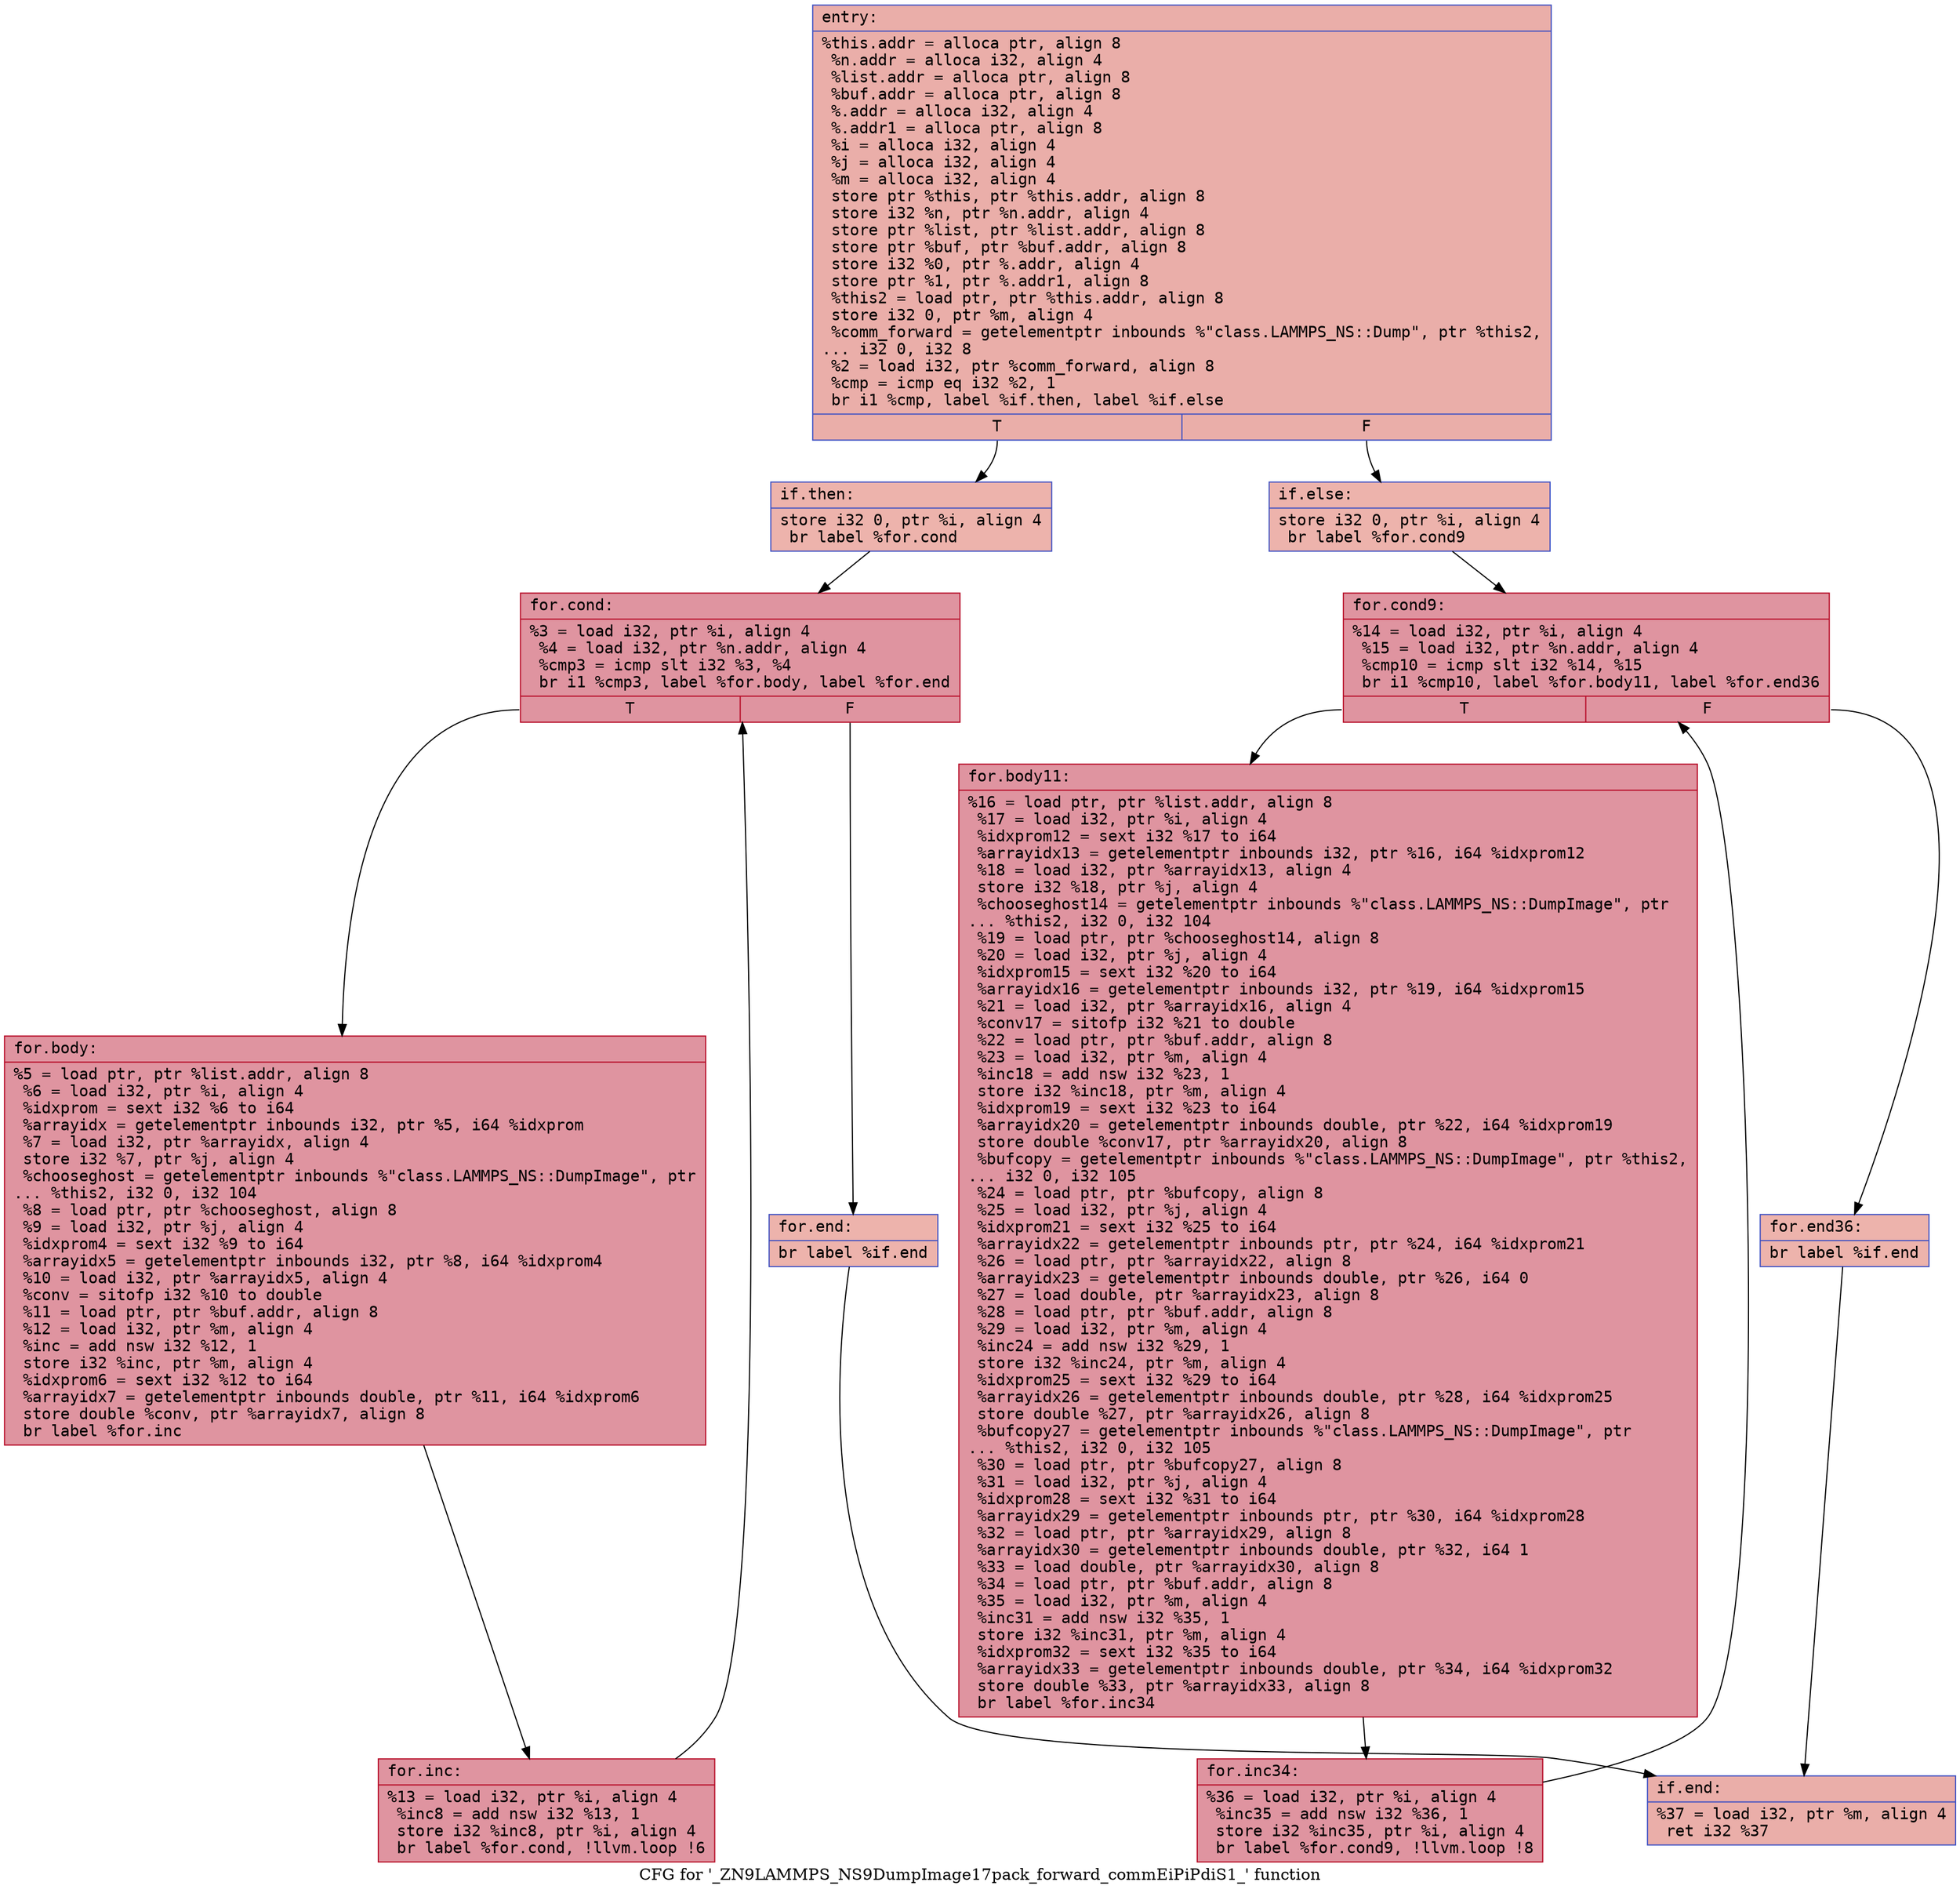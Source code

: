 digraph "CFG for '_ZN9LAMMPS_NS9DumpImage17pack_forward_commEiPiPdiS1_' function" {
	label="CFG for '_ZN9LAMMPS_NS9DumpImage17pack_forward_commEiPiPdiS1_' function";

	Node0x5570b9bf2f60 [shape=record,color="#3d50c3ff", style=filled, fillcolor="#d0473d70" fontname="Courier",label="{entry:\l|  %this.addr = alloca ptr, align 8\l  %n.addr = alloca i32, align 4\l  %list.addr = alloca ptr, align 8\l  %buf.addr = alloca ptr, align 8\l  %.addr = alloca i32, align 4\l  %.addr1 = alloca ptr, align 8\l  %i = alloca i32, align 4\l  %j = alloca i32, align 4\l  %m = alloca i32, align 4\l  store ptr %this, ptr %this.addr, align 8\l  store i32 %n, ptr %n.addr, align 4\l  store ptr %list, ptr %list.addr, align 8\l  store ptr %buf, ptr %buf.addr, align 8\l  store i32 %0, ptr %.addr, align 4\l  store ptr %1, ptr %.addr1, align 8\l  %this2 = load ptr, ptr %this.addr, align 8\l  store i32 0, ptr %m, align 4\l  %comm_forward = getelementptr inbounds %\"class.LAMMPS_NS::Dump\", ptr %this2,\l... i32 0, i32 8\l  %2 = load i32, ptr %comm_forward, align 8\l  %cmp = icmp eq i32 %2, 1\l  br i1 %cmp, label %if.then, label %if.else\l|{<s0>T|<s1>F}}"];
	Node0x5570b9bf2f60:s0 -> Node0x5570b9bf3f50[tooltip="entry -> if.then\nProbability 50.00%" ];
	Node0x5570b9bf2f60:s1 -> Node0x5570b9bf3fc0[tooltip="entry -> if.else\nProbability 50.00%" ];
	Node0x5570b9bf3f50 [shape=record,color="#3d50c3ff", style=filled, fillcolor="#d6524470" fontname="Courier",label="{if.then:\l|  store i32 0, ptr %i, align 4\l  br label %for.cond\l}"];
	Node0x5570b9bf3f50 -> Node0x5570b9bf4180[tooltip="if.then -> for.cond\nProbability 100.00%" ];
	Node0x5570b9bf4180 [shape=record,color="#b70d28ff", style=filled, fillcolor="#b70d2870" fontname="Courier",label="{for.cond:\l|  %3 = load i32, ptr %i, align 4\l  %4 = load i32, ptr %n.addr, align 4\l  %cmp3 = icmp slt i32 %3, %4\l  br i1 %cmp3, label %for.body, label %for.end\l|{<s0>T|<s1>F}}"];
	Node0x5570b9bf4180:s0 -> Node0x5570b9bf4420[tooltip="for.cond -> for.body\nProbability 96.88%" ];
	Node0x5570b9bf4180:s1 -> Node0x5570b9bf44a0[tooltip="for.cond -> for.end\nProbability 3.12%" ];
	Node0x5570b9bf4420 [shape=record,color="#b70d28ff", style=filled, fillcolor="#b70d2870" fontname="Courier",label="{for.body:\l|  %5 = load ptr, ptr %list.addr, align 8\l  %6 = load i32, ptr %i, align 4\l  %idxprom = sext i32 %6 to i64\l  %arrayidx = getelementptr inbounds i32, ptr %5, i64 %idxprom\l  %7 = load i32, ptr %arrayidx, align 4\l  store i32 %7, ptr %j, align 4\l  %chooseghost = getelementptr inbounds %\"class.LAMMPS_NS::DumpImage\", ptr\l... %this2, i32 0, i32 104\l  %8 = load ptr, ptr %chooseghost, align 8\l  %9 = load i32, ptr %j, align 4\l  %idxprom4 = sext i32 %9 to i64\l  %arrayidx5 = getelementptr inbounds i32, ptr %8, i64 %idxprom4\l  %10 = load i32, ptr %arrayidx5, align 4\l  %conv = sitofp i32 %10 to double\l  %11 = load ptr, ptr %buf.addr, align 8\l  %12 = load i32, ptr %m, align 4\l  %inc = add nsw i32 %12, 1\l  store i32 %inc, ptr %m, align 4\l  %idxprom6 = sext i32 %12 to i64\l  %arrayidx7 = getelementptr inbounds double, ptr %11, i64 %idxprom6\l  store double %conv, ptr %arrayidx7, align 8\l  br label %for.inc\l}"];
	Node0x5570b9bf4420 -> Node0x5570b9bf5390[tooltip="for.body -> for.inc\nProbability 100.00%" ];
	Node0x5570b9bf5390 [shape=record,color="#b70d28ff", style=filled, fillcolor="#b70d2870" fontname="Courier",label="{for.inc:\l|  %13 = load i32, ptr %i, align 4\l  %inc8 = add nsw i32 %13, 1\l  store i32 %inc8, ptr %i, align 4\l  br label %for.cond, !llvm.loop !6\l}"];
	Node0x5570b9bf5390 -> Node0x5570b9bf4180[tooltip="for.inc -> for.cond\nProbability 100.00%" ];
	Node0x5570b9bf44a0 [shape=record,color="#3d50c3ff", style=filled, fillcolor="#d6524470" fontname="Courier",label="{for.end:\l|  br label %if.end\l}"];
	Node0x5570b9bf44a0 -> Node0x5570b9bf5780[tooltip="for.end -> if.end\nProbability 100.00%" ];
	Node0x5570b9bf3fc0 [shape=record,color="#3d50c3ff", style=filled, fillcolor="#d6524470" fontname="Courier",label="{if.else:\l|  store i32 0, ptr %i, align 4\l  br label %for.cond9\l}"];
	Node0x5570b9bf3fc0 -> Node0x5570b9bf5900[tooltip="if.else -> for.cond9\nProbability 100.00%" ];
	Node0x5570b9bf5900 [shape=record,color="#b70d28ff", style=filled, fillcolor="#b70d2870" fontname="Courier",label="{for.cond9:\l|  %14 = load i32, ptr %i, align 4\l  %15 = load i32, ptr %n.addr, align 4\l  %cmp10 = icmp slt i32 %14, %15\l  br i1 %cmp10, label %for.body11, label %for.end36\l|{<s0>T|<s1>F}}"];
	Node0x5570b9bf5900:s0 -> Node0x5570b9bf5ba0[tooltip="for.cond9 -> for.body11\nProbability 96.88%" ];
	Node0x5570b9bf5900:s1 -> Node0x5570b9bf5c20[tooltip="for.cond9 -> for.end36\nProbability 3.12%" ];
	Node0x5570b9bf5ba0 [shape=record,color="#b70d28ff", style=filled, fillcolor="#b70d2870" fontname="Courier",label="{for.body11:\l|  %16 = load ptr, ptr %list.addr, align 8\l  %17 = load i32, ptr %i, align 4\l  %idxprom12 = sext i32 %17 to i64\l  %arrayidx13 = getelementptr inbounds i32, ptr %16, i64 %idxprom12\l  %18 = load i32, ptr %arrayidx13, align 4\l  store i32 %18, ptr %j, align 4\l  %chooseghost14 = getelementptr inbounds %\"class.LAMMPS_NS::DumpImage\", ptr\l... %this2, i32 0, i32 104\l  %19 = load ptr, ptr %chooseghost14, align 8\l  %20 = load i32, ptr %j, align 4\l  %idxprom15 = sext i32 %20 to i64\l  %arrayidx16 = getelementptr inbounds i32, ptr %19, i64 %idxprom15\l  %21 = load i32, ptr %arrayidx16, align 4\l  %conv17 = sitofp i32 %21 to double\l  %22 = load ptr, ptr %buf.addr, align 8\l  %23 = load i32, ptr %m, align 4\l  %inc18 = add nsw i32 %23, 1\l  store i32 %inc18, ptr %m, align 4\l  %idxprom19 = sext i32 %23 to i64\l  %arrayidx20 = getelementptr inbounds double, ptr %22, i64 %idxprom19\l  store double %conv17, ptr %arrayidx20, align 8\l  %bufcopy = getelementptr inbounds %\"class.LAMMPS_NS::DumpImage\", ptr %this2,\l... i32 0, i32 105\l  %24 = load ptr, ptr %bufcopy, align 8\l  %25 = load i32, ptr %j, align 4\l  %idxprom21 = sext i32 %25 to i64\l  %arrayidx22 = getelementptr inbounds ptr, ptr %24, i64 %idxprom21\l  %26 = load ptr, ptr %arrayidx22, align 8\l  %arrayidx23 = getelementptr inbounds double, ptr %26, i64 0\l  %27 = load double, ptr %arrayidx23, align 8\l  %28 = load ptr, ptr %buf.addr, align 8\l  %29 = load i32, ptr %m, align 4\l  %inc24 = add nsw i32 %29, 1\l  store i32 %inc24, ptr %m, align 4\l  %idxprom25 = sext i32 %29 to i64\l  %arrayidx26 = getelementptr inbounds double, ptr %28, i64 %idxprom25\l  store double %27, ptr %arrayidx26, align 8\l  %bufcopy27 = getelementptr inbounds %\"class.LAMMPS_NS::DumpImage\", ptr\l... %this2, i32 0, i32 105\l  %30 = load ptr, ptr %bufcopy27, align 8\l  %31 = load i32, ptr %j, align 4\l  %idxprom28 = sext i32 %31 to i64\l  %arrayidx29 = getelementptr inbounds ptr, ptr %30, i64 %idxprom28\l  %32 = load ptr, ptr %arrayidx29, align 8\l  %arrayidx30 = getelementptr inbounds double, ptr %32, i64 1\l  %33 = load double, ptr %arrayidx30, align 8\l  %34 = load ptr, ptr %buf.addr, align 8\l  %35 = load i32, ptr %m, align 4\l  %inc31 = add nsw i32 %35, 1\l  store i32 %inc31, ptr %m, align 4\l  %idxprom32 = sext i32 %35 to i64\l  %arrayidx33 = getelementptr inbounds double, ptr %34, i64 %idxprom32\l  store double %33, ptr %arrayidx33, align 8\l  br label %for.inc34\l}"];
	Node0x5570b9bf5ba0 -> Node0x5570b9b80ac0[tooltip="for.body11 -> for.inc34\nProbability 100.00%" ];
	Node0x5570b9b80ac0 [shape=record,color="#b70d28ff", style=filled, fillcolor="#b70d2870" fontname="Courier",label="{for.inc34:\l|  %36 = load i32, ptr %i, align 4\l  %inc35 = add nsw i32 %36, 1\l  store i32 %inc35, ptr %i, align 4\l  br label %for.cond9, !llvm.loop !8\l}"];
	Node0x5570b9b80ac0 -> Node0x5570b9bf5900[tooltip="for.inc34 -> for.cond9\nProbability 100.00%" ];
	Node0x5570b9bf5c20 [shape=record,color="#3d50c3ff", style=filled, fillcolor="#d6524470" fontname="Courier",label="{for.end36:\l|  br label %if.end\l}"];
	Node0x5570b9bf5c20 -> Node0x5570b9bf5780[tooltip="for.end36 -> if.end\nProbability 100.00%" ];
	Node0x5570b9bf5780 [shape=record,color="#3d50c3ff", style=filled, fillcolor="#d0473d70" fontname="Courier",label="{if.end:\l|  %37 = load i32, ptr %m, align 4\l  ret i32 %37\l}"];
}
